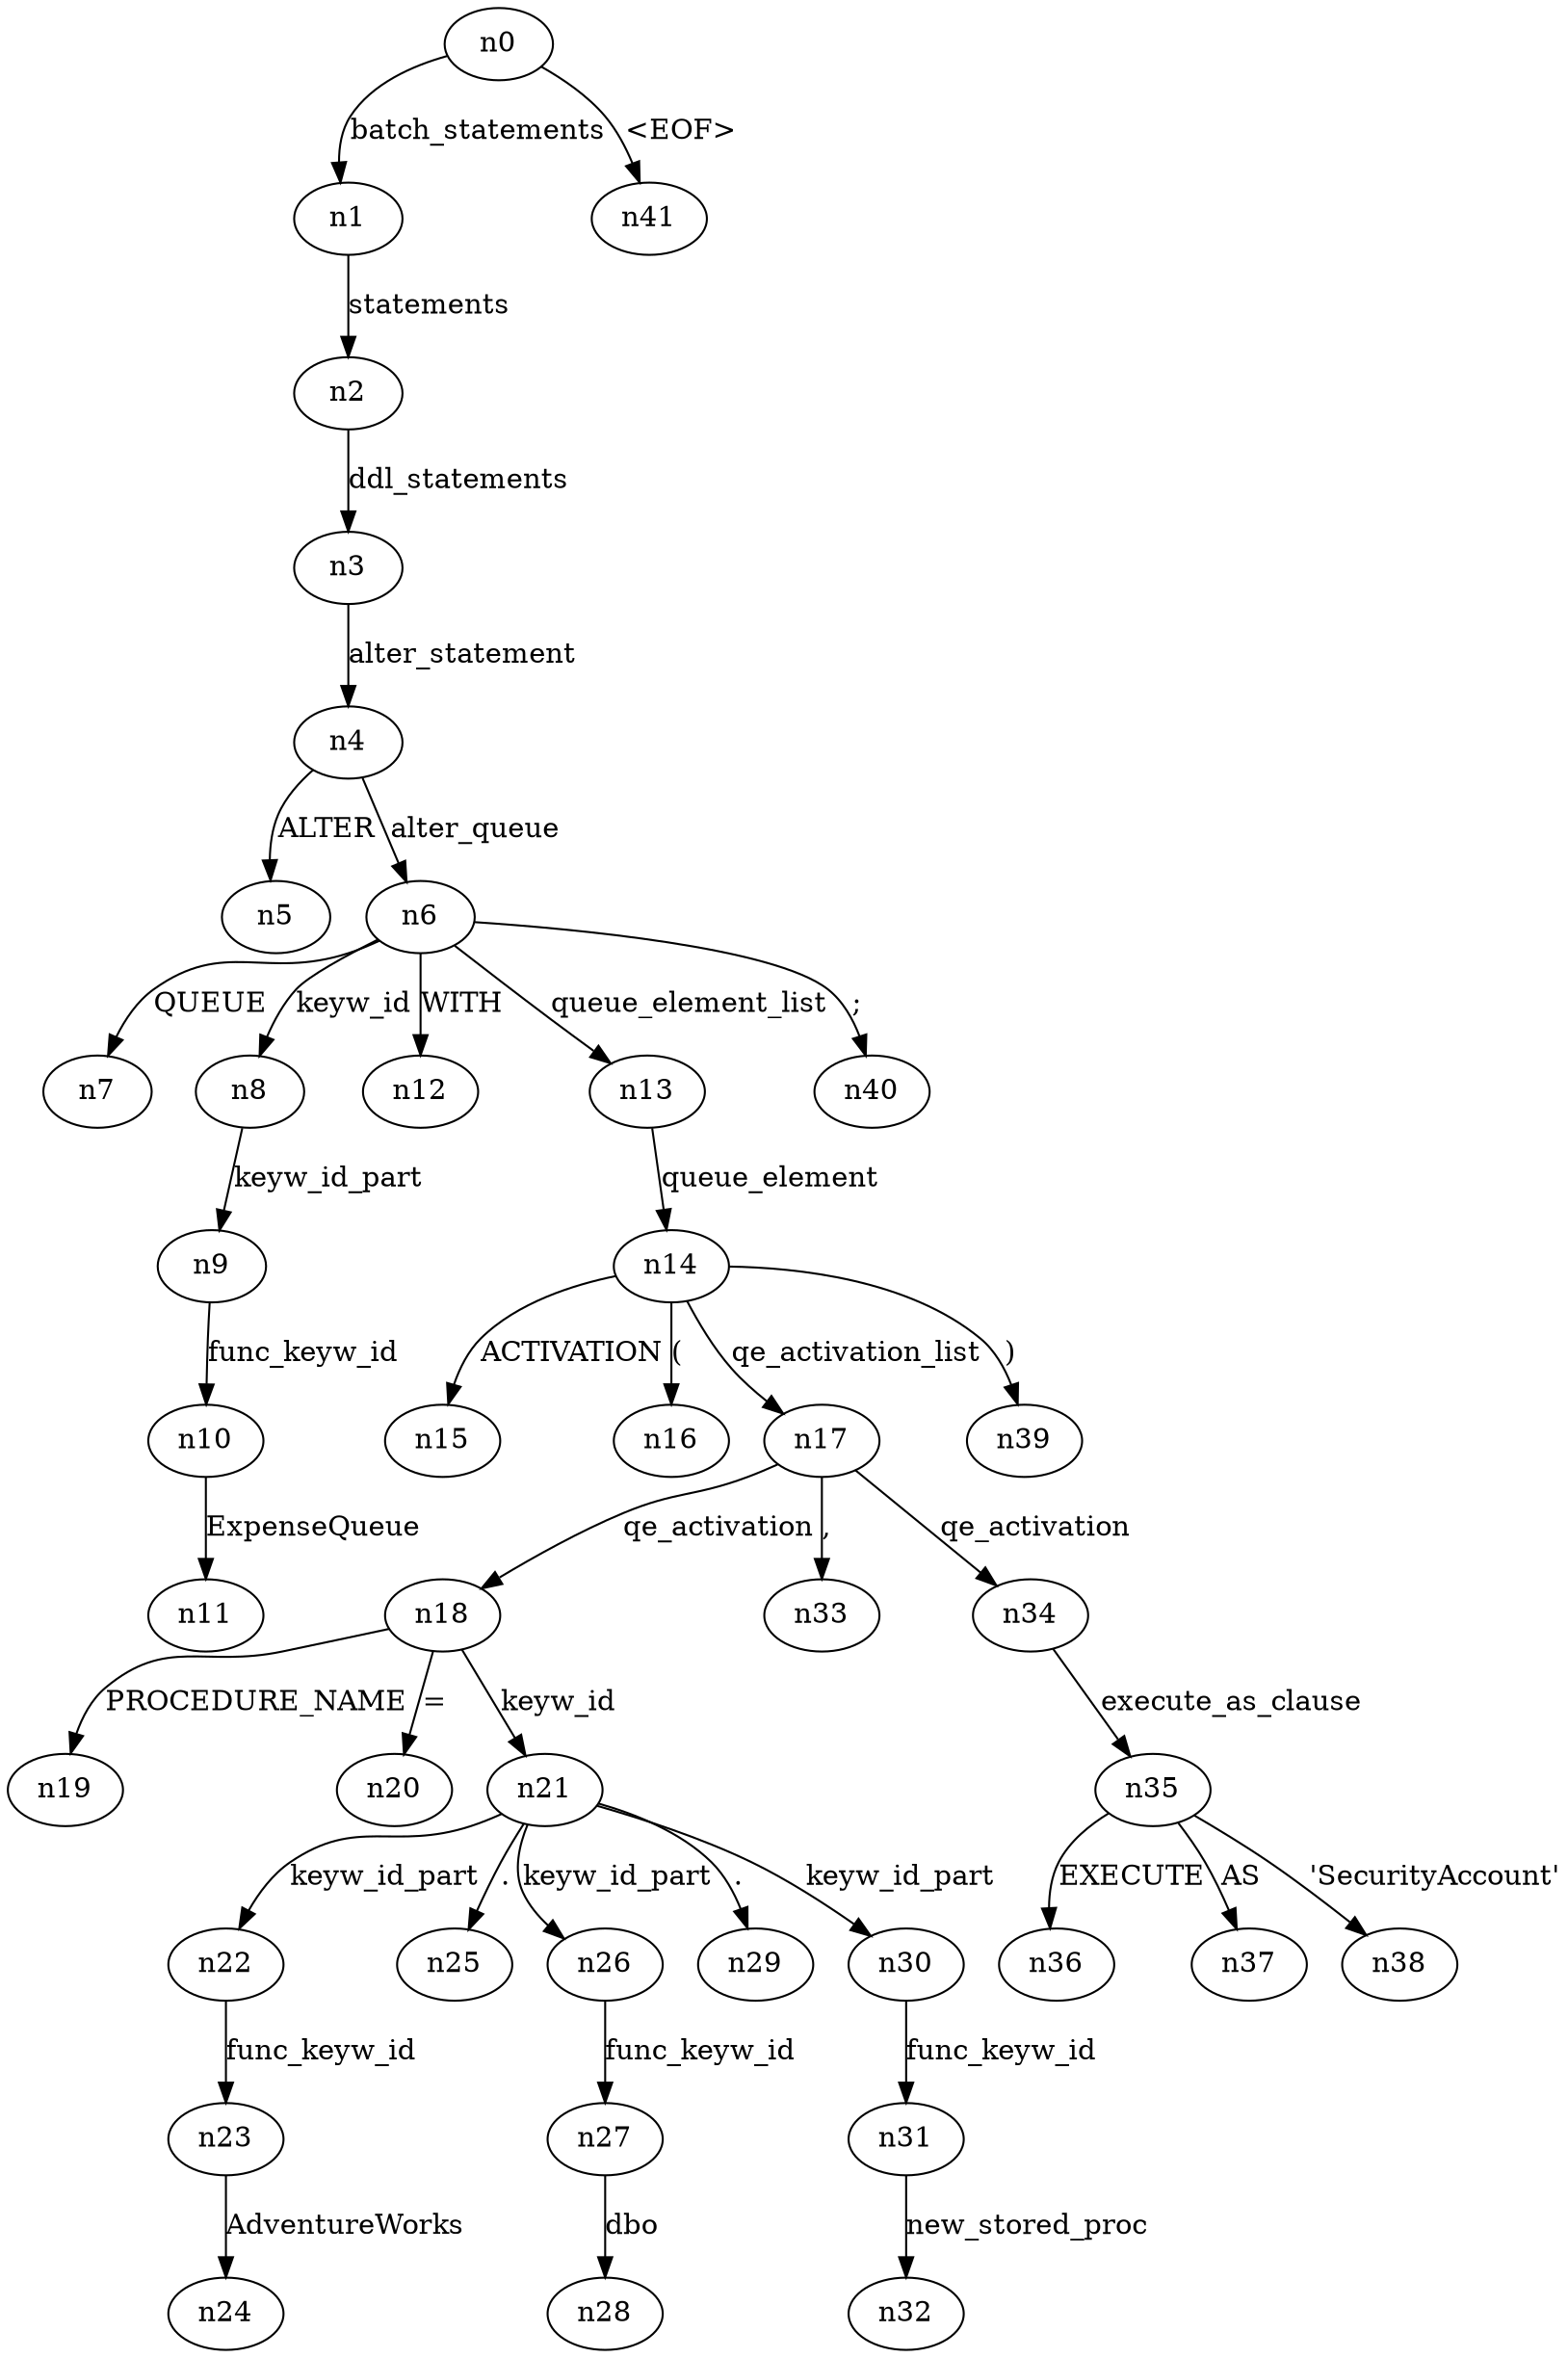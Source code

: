digraph ParseTree {
  n0 -> n1 [label="batch_statements"];
  n1 -> n2 [label="statements"];
  n2 -> n3 [label="ddl_statements"];
  n3 -> n4 [label="alter_statement"];
  n4 -> n5 [label="ALTER"];
  n4 -> n6 [label="alter_queue"];
  n6 -> n7 [label="QUEUE"];
  n6 -> n8 [label="keyw_id"];
  n8 -> n9 [label="keyw_id_part"];
  n9 -> n10 [label="func_keyw_id"];
  n10 -> n11 [label="ExpenseQueue"];
  n6 -> n12 [label="WITH"];
  n6 -> n13 [label="queue_element_list"];
  n13 -> n14 [label="queue_element"];
  n14 -> n15 [label="ACTIVATION"];
  n14 -> n16 [label="("];
  n14 -> n17 [label="qe_activation_list"];
  n17 -> n18 [label="qe_activation"];
  n18 -> n19 [label="PROCEDURE_NAME"];
  n18 -> n20 [label="="];
  n18 -> n21 [label="keyw_id"];
  n21 -> n22 [label="keyw_id_part"];
  n22 -> n23 [label="func_keyw_id"];
  n23 -> n24 [label="AdventureWorks"];
  n21 -> n25 [label="."];
  n21 -> n26 [label="keyw_id_part"];
  n26 -> n27 [label="func_keyw_id"];
  n27 -> n28 [label="dbo"];
  n21 -> n29 [label="."];
  n21 -> n30 [label="keyw_id_part"];
  n30 -> n31 [label="func_keyw_id"];
  n31 -> n32 [label="new_stored_proc"];
  n17 -> n33 [label=","];
  n17 -> n34 [label="qe_activation"];
  n34 -> n35 [label="execute_as_clause"];
  n35 -> n36 [label="EXECUTE"];
  n35 -> n37 [label="AS"];
  n35 -> n38 [label="'SecurityAccount'"];
  n14 -> n39 [label=")"];
  n6 -> n40 [label=";"];
  n0 -> n41 [label="<EOF>"];
}